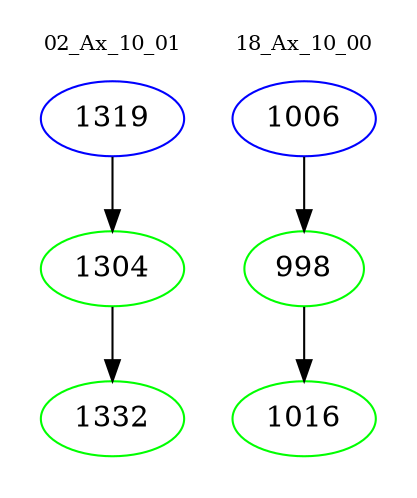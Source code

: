 digraph{
subgraph cluster_0 {
color = white
label = "02_Ax_10_01";
fontsize=10;
T0_1319 [label="1319", color="blue"]
T0_1319 -> T0_1304 [color="black"]
T0_1304 [label="1304", color="green"]
T0_1304 -> T0_1332 [color="black"]
T0_1332 [label="1332", color="green"]
}
subgraph cluster_1 {
color = white
label = "18_Ax_10_00";
fontsize=10;
T1_1006 [label="1006", color="blue"]
T1_1006 -> T1_998 [color="black"]
T1_998 [label="998", color="green"]
T1_998 -> T1_1016 [color="black"]
T1_1016 [label="1016", color="green"]
}
}
